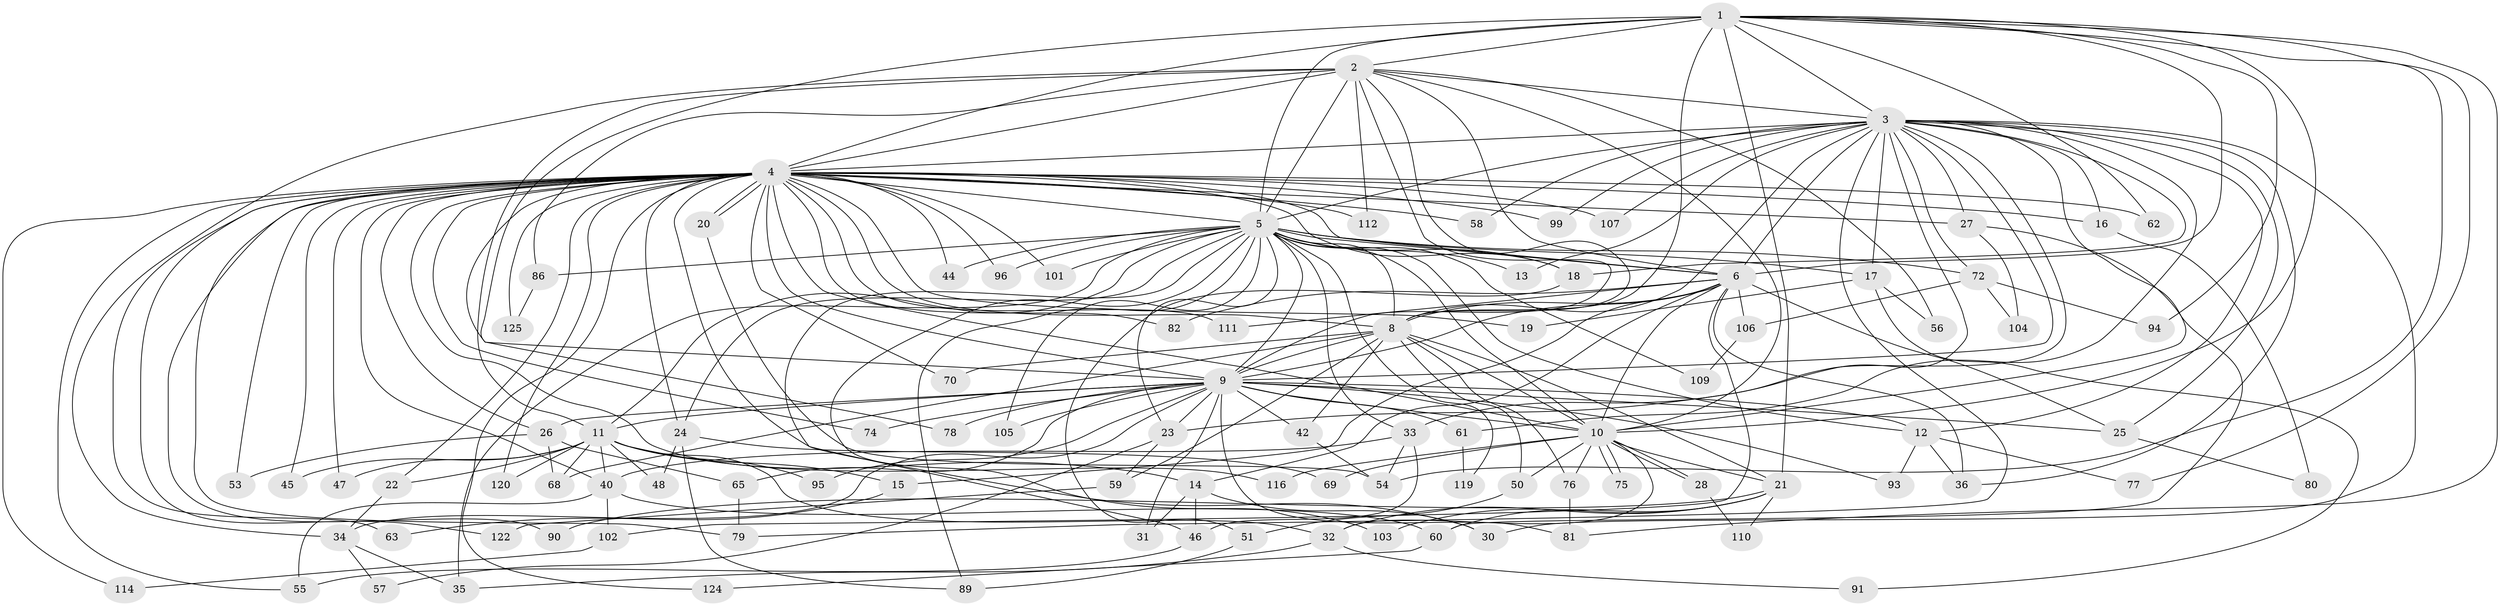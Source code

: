 // original degree distribution, {16: 0.008, 15: 0.008, 27: 0.008, 33: 0.008, 30: 0.008, 17: 0.016, 23: 0.008, 25: 0.008, 18: 0.008, 14: 0.008, 5: 0.08, 2: 0.504, 6: 0.016, 3: 0.256, 4: 0.048, 7: 0.008}
// Generated by graph-tools (version 1.1) at 2025/41/03/06/25 10:41:40]
// undirected, 95 vertices, 229 edges
graph export_dot {
graph [start="1"]
  node [color=gray90,style=filled];
  1 [super="+88"];
  2 [super="+108"];
  3 [super="+83"];
  4 [super="+7"];
  5 [super="+115"];
  6 [super="+64"];
  8 [super="+37"];
  9 [super="+52"];
  10 [super="+84"];
  11 [super="+29"];
  12 [super="+71"];
  13;
  14 [super="+38"];
  15;
  16;
  17;
  18;
  19;
  20 [super="+73"];
  21 [super="+87"];
  22;
  23 [super="+118"];
  24;
  25 [super="+123"];
  26;
  27;
  28;
  30 [super="+39"];
  31;
  32 [super="+97"];
  33;
  34 [super="+41"];
  35 [super="+121"];
  36 [super="+43"];
  40 [super="+98"];
  42;
  44;
  45;
  46 [super="+49"];
  47;
  48;
  50;
  51 [super="+100"];
  53;
  54 [super="+66"];
  55 [super="+92"];
  56;
  57;
  58;
  59;
  60 [super="+67"];
  61;
  62;
  63;
  65;
  68 [super="+117"];
  69;
  70 [super="+85"];
  72;
  74;
  75;
  76;
  77;
  78;
  79 [super="+113"];
  80;
  81;
  82;
  86;
  89;
  90;
  91;
  93;
  94;
  95;
  96;
  99;
  101;
  102;
  103;
  104;
  105;
  106;
  107;
  109;
  110;
  111;
  112;
  114;
  116;
  119;
  120;
  122;
  124;
  125;
  1 -- 2;
  1 -- 3;
  1 -- 4 [weight=2];
  1 -- 5;
  1 -- 6;
  1 -- 8;
  1 -- 9;
  1 -- 10;
  1 -- 21 [weight=2];
  1 -- 62;
  1 -- 77;
  1 -- 94;
  1 -- 81;
  1 -- 54;
  2 -- 3;
  2 -- 4 [weight=2];
  2 -- 5;
  2 -- 6;
  2 -- 8;
  2 -- 9;
  2 -- 10;
  2 -- 11 [weight=2];
  2 -- 34;
  2 -- 56;
  2 -- 86;
  2 -- 112;
  3 -- 4 [weight=2];
  3 -- 5;
  3 -- 6;
  3 -- 8;
  3 -- 9;
  3 -- 10;
  3 -- 13;
  3 -- 16;
  3 -- 17;
  3 -- 18;
  3 -- 23;
  3 -- 25;
  3 -- 27;
  3 -- 30;
  3 -- 33;
  3 -- 36;
  3 -- 58;
  3 -- 61;
  3 -- 72;
  3 -- 79;
  3 -- 99;
  3 -- 12;
  3 -- 107;
  4 -- 5 [weight=2];
  4 -- 6 [weight=2];
  4 -- 8 [weight=2];
  4 -- 9 [weight=2];
  4 -- 10 [weight=2];
  4 -- 16;
  4 -- 18;
  4 -- 19;
  4 -- 20;
  4 -- 20;
  4 -- 22;
  4 -- 24;
  4 -- 44;
  4 -- 45;
  4 -- 47;
  4 -- 53;
  4 -- 62;
  4 -- 63;
  4 -- 96;
  4 -- 99;
  4 -- 101;
  4 -- 107;
  4 -- 111;
  4 -- 112;
  4 -- 114;
  4 -- 120;
  4 -- 124;
  4 -- 70 [weight=2];
  4 -- 74;
  4 -- 78;
  4 -- 82;
  4 -- 90;
  4 -- 26;
  4 -- 27;
  4 -- 122;
  4 -- 40;
  4 -- 116;
  4 -- 58;
  4 -- 125;
  4 -- 30;
  4 -- 55;
  4 -- 79;
  5 -- 6;
  5 -- 8;
  5 -- 9 [weight=2];
  5 -- 10;
  5 -- 11;
  5 -- 12;
  5 -- 13;
  5 -- 17;
  5 -- 23;
  5 -- 24;
  5 -- 33;
  5 -- 35;
  5 -- 44;
  5 -- 46;
  5 -- 72;
  5 -- 86;
  5 -- 89;
  5 -- 96;
  5 -- 101;
  5 -- 103;
  5 -- 105;
  5 -- 109;
  5 -- 119;
  5 -- 18;
  6 -- 8;
  6 -- 9 [weight=2];
  6 -- 10;
  6 -- 14;
  6 -- 15;
  6 -- 82;
  6 -- 102;
  6 -- 106;
  6 -- 25;
  6 -- 111;
  6 -- 36;
  8 -- 9 [weight=2];
  8 -- 10;
  8 -- 21;
  8 -- 42;
  8 -- 50;
  8 -- 59;
  8 -- 70;
  8 -- 76;
  8 -- 68;
  9 -- 10;
  9 -- 12;
  9 -- 25;
  9 -- 26;
  9 -- 31;
  9 -- 34;
  9 -- 42;
  9 -- 65;
  9 -- 74;
  9 -- 78;
  9 -- 81;
  9 -- 95;
  9 -- 105;
  9 -- 11;
  9 -- 61;
  9 -- 93;
  9 -- 23;
  10 -- 28;
  10 -- 28;
  10 -- 50;
  10 -- 69;
  10 -- 75;
  10 -- 75;
  10 -- 76;
  10 -- 116;
  10 -- 32;
  10 -- 21;
  11 -- 14 [weight=2];
  11 -- 15;
  11 -- 22;
  11 -- 32;
  11 -- 47;
  11 -- 48;
  11 -- 68;
  11 -- 95;
  11 -- 120;
  11 -- 45;
  11 -- 40;
  12 -- 36;
  12 -- 93;
  12 -- 77;
  14 -- 30;
  14 -- 31;
  14 -- 46;
  15 -- 63;
  16 -- 80;
  17 -- 19;
  17 -- 56;
  17 -- 91;
  18 -- 51;
  20 -- 54;
  21 -- 32;
  21 -- 60;
  21 -- 110;
  21 -- 90;
  21 -- 103;
  22 -- 34;
  23 -- 57;
  23 -- 59;
  24 -- 48;
  24 -- 69;
  24 -- 89;
  25 -- 80;
  26 -- 53;
  26 -- 65;
  26 -- 68;
  27 -- 104;
  27 -- 60;
  28 -- 110;
  32 -- 91;
  32 -- 35;
  33 -- 40;
  33 -- 46;
  33 -- 54;
  34 -- 35;
  34 -- 57;
  40 -- 55;
  40 -- 60;
  40 -- 102;
  42 -- 54;
  46 -- 55;
  50 -- 51;
  51 -- 89;
  59 -- 122;
  60 -- 124;
  61 -- 119;
  65 -- 79;
  72 -- 94;
  72 -- 104;
  72 -- 106;
  76 -- 81;
  86 -- 125;
  102 -- 114;
  106 -- 109;
}
